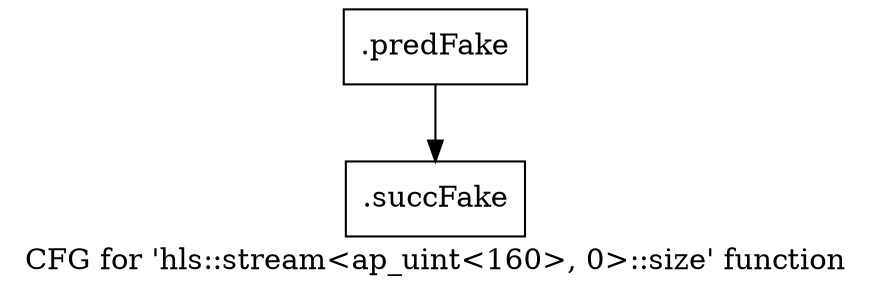 digraph "CFG for 'hls::stream\<ap_uint\<160\>, 0\>::size' function" {
	label="CFG for 'hls::stream\<ap_uint\<160\>, 0\>::size' function";

	Node0x595d410 [shape=record,filename="",linenumber="",label="{.predFake}"];
	Node0x595d410 -> Node0x60a8430[ callList="" memoryops="" filename="/mnt/xilinx/Vitis_HLS/2021.2/include/hls_stream_thread_unsafe.h" execusionnum="1"];
	Node0x60a8430 [shape=record,filename="/mnt/xilinx/Vitis_HLS/2021.2/include/hls_stream_thread_unsafe.h",linenumber="405",label="{.succFake}"];
}
